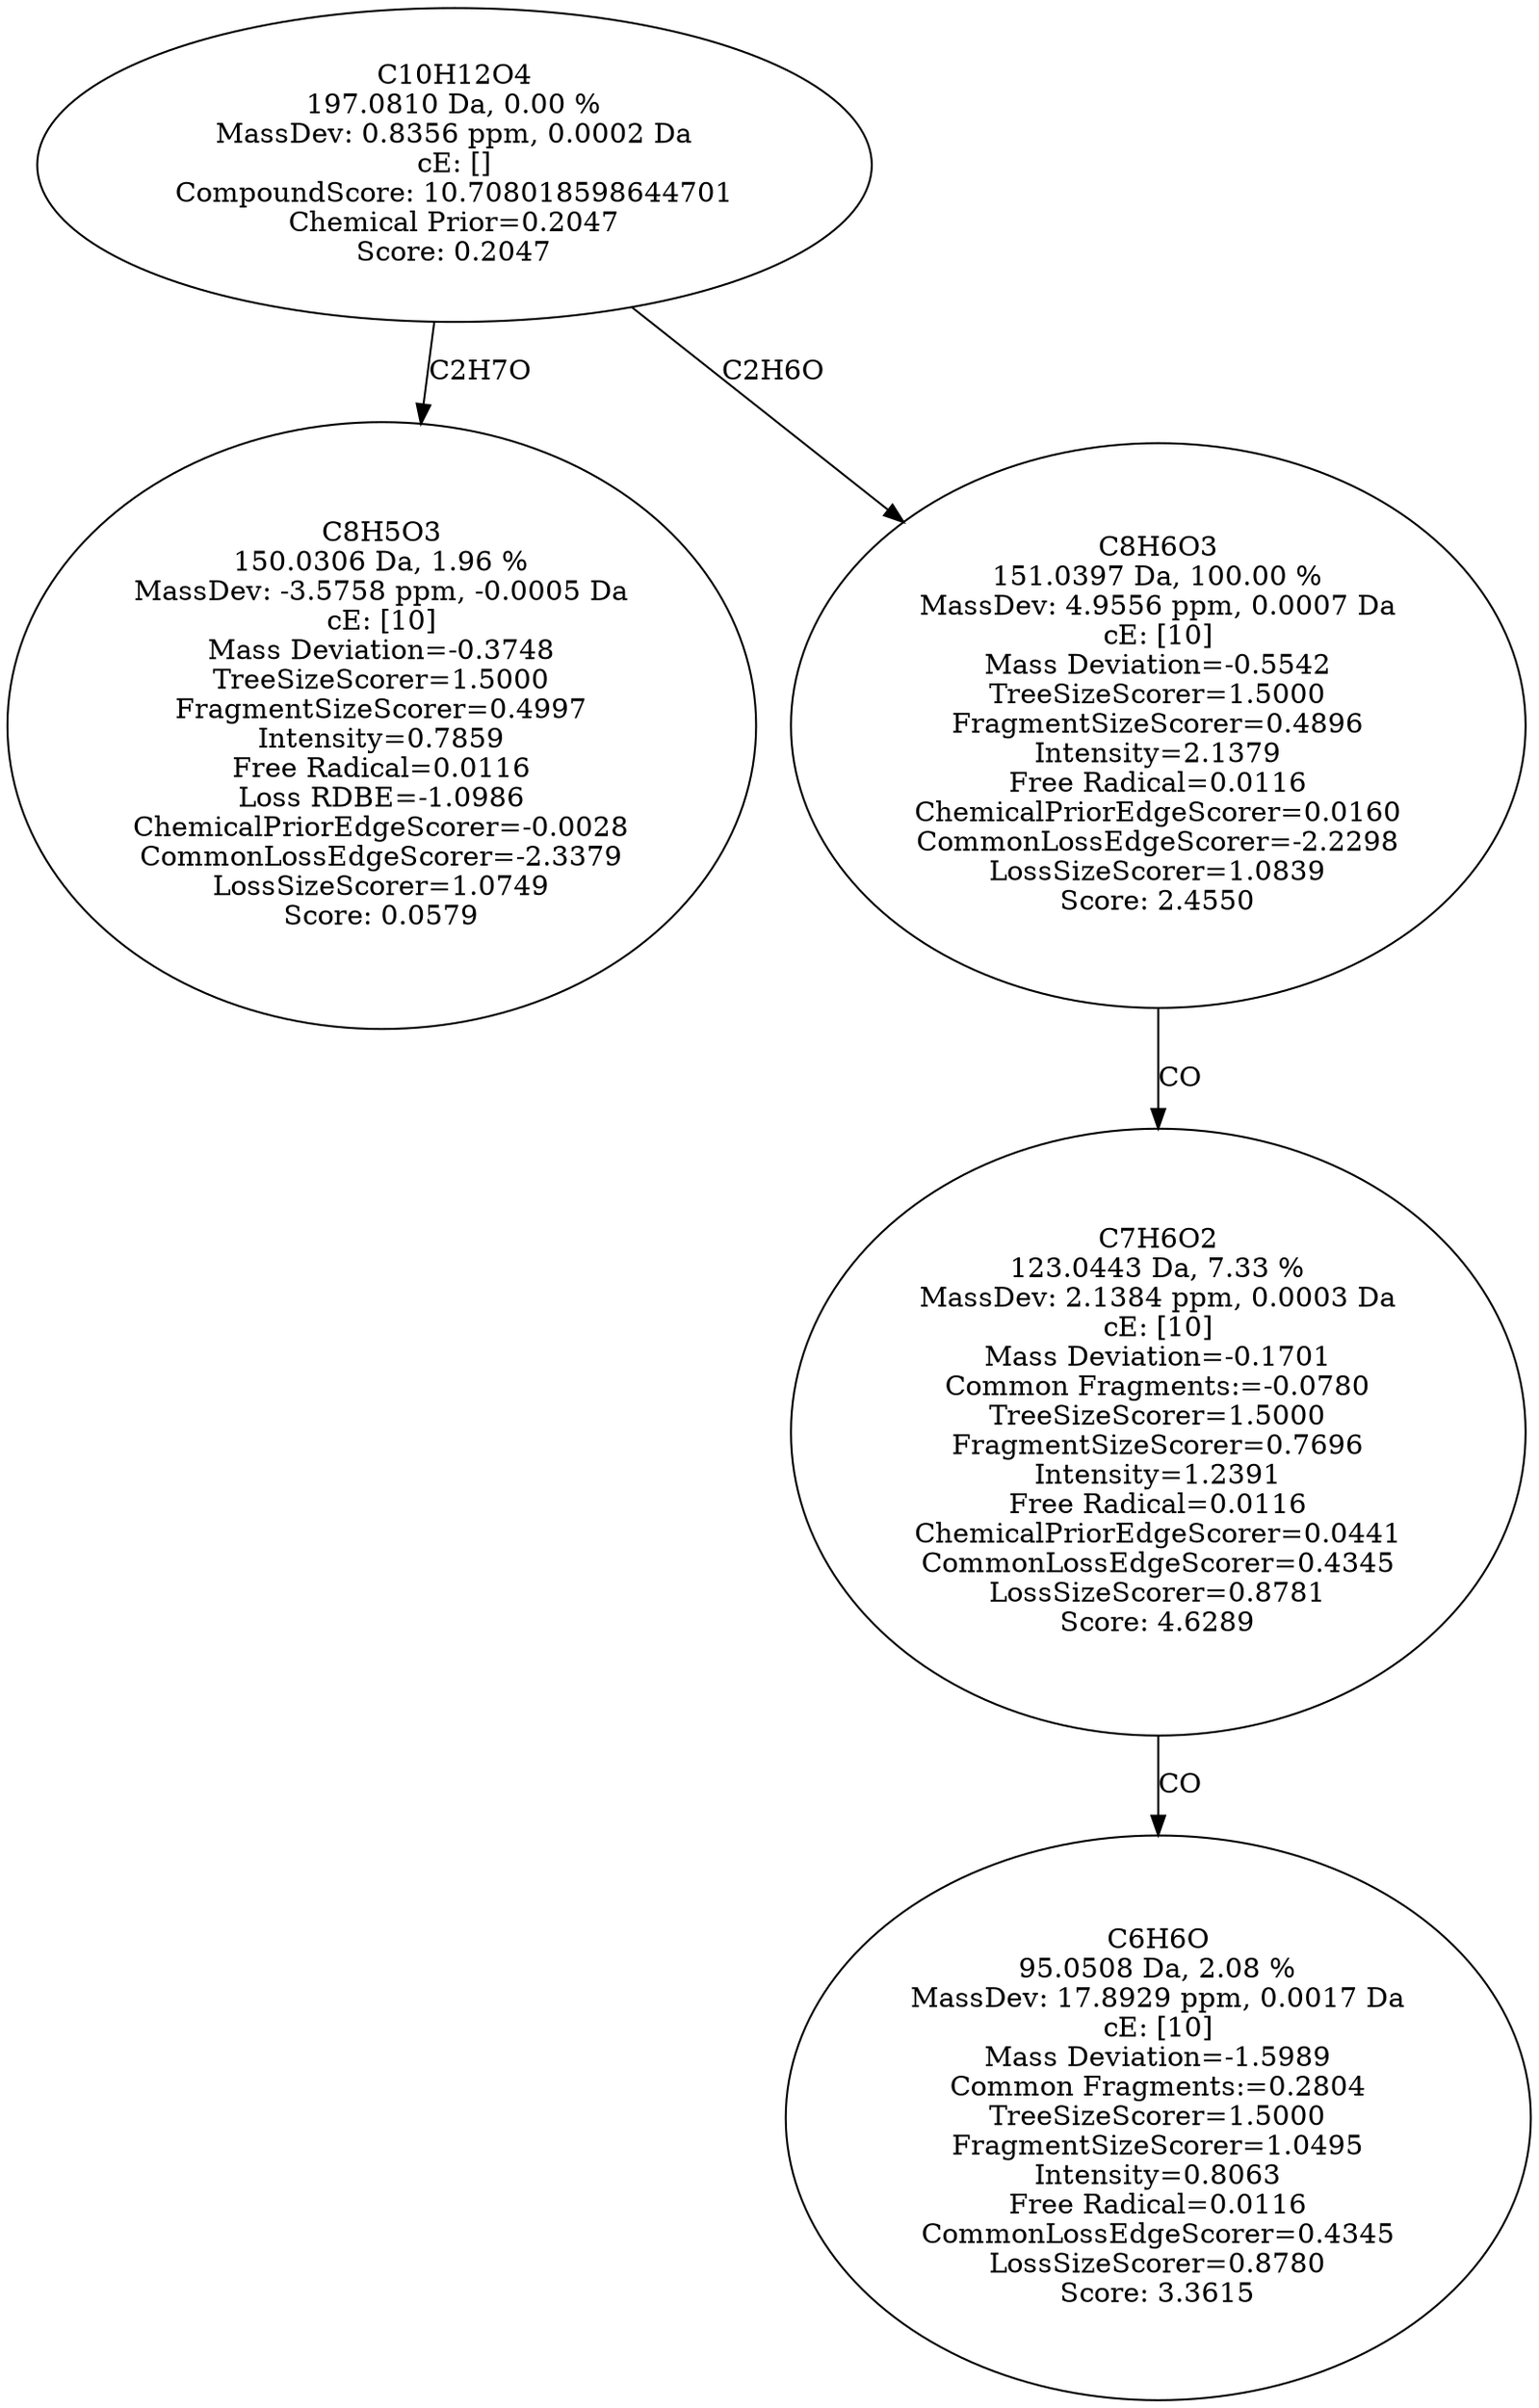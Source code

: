 strict digraph {
v1 [label="C8H5O3\n150.0306 Da, 1.96 %\nMassDev: -3.5758 ppm, -0.0005 Da\ncE: [10]\nMass Deviation=-0.3748\nTreeSizeScorer=1.5000\nFragmentSizeScorer=0.4997\nIntensity=0.7859\nFree Radical=0.0116\nLoss RDBE=-1.0986\nChemicalPriorEdgeScorer=-0.0028\nCommonLossEdgeScorer=-2.3379\nLossSizeScorer=1.0749\nScore: 0.0579"];
v2 [label="C6H6O\n95.0508 Da, 2.08 %\nMassDev: 17.8929 ppm, 0.0017 Da\ncE: [10]\nMass Deviation=-1.5989\nCommon Fragments:=0.2804\nTreeSizeScorer=1.5000\nFragmentSizeScorer=1.0495\nIntensity=0.8063\nFree Radical=0.0116\nCommonLossEdgeScorer=0.4345\nLossSizeScorer=0.8780\nScore: 3.3615"];
v3 [label="C7H6O2\n123.0443 Da, 7.33 %\nMassDev: 2.1384 ppm, 0.0003 Da\ncE: [10]\nMass Deviation=-0.1701\nCommon Fragments:=-0.0780\nTreeSizeScorer=1.5000\nFragmentSizeScorer=0.7696\nIntensity=1.2391\nFree Radical=0.0116\nChemicalPriorEdgeScorer=0.0441\nCommonLossEdgeScorer=0.4345\nLossSizeScorer=0.8781\nScore: 4.6289"];
v4 [label="C8H6O3\n151.0397 Da, 100.00 %\nMassDev: 4.9556 ppm, 0.0007 Da\ncE: [10]\nMass Deviation=-0.5542\nTreeSizeScorer=1.5000\nFragmentSizeScorer=0.4896\nIntensity=2.1379\nFree Radical=0.0116\nChemicalPriorEdgeScorer=0.0160\nCommonLossEdgeScorer=-2.2298\nLossSizeScorer=1.0839\nScore: 2.4550"];
v5 [label="C10H12O4\n197.0810 Da, 0.00 %\nMassDev: 0.8356 ppm, 0.0002 Da\ncE: []\nCompoundScore: 10.708018598644701\nChemical Prior=0.2047\nScore: 0.2047"];
v5 -> v1 [label="C2H7O"];
v3 -> v2 [label="CO"];
v4 -> v3 [label="CO"];
v5 -> v4 [label="C2H6O"];
}